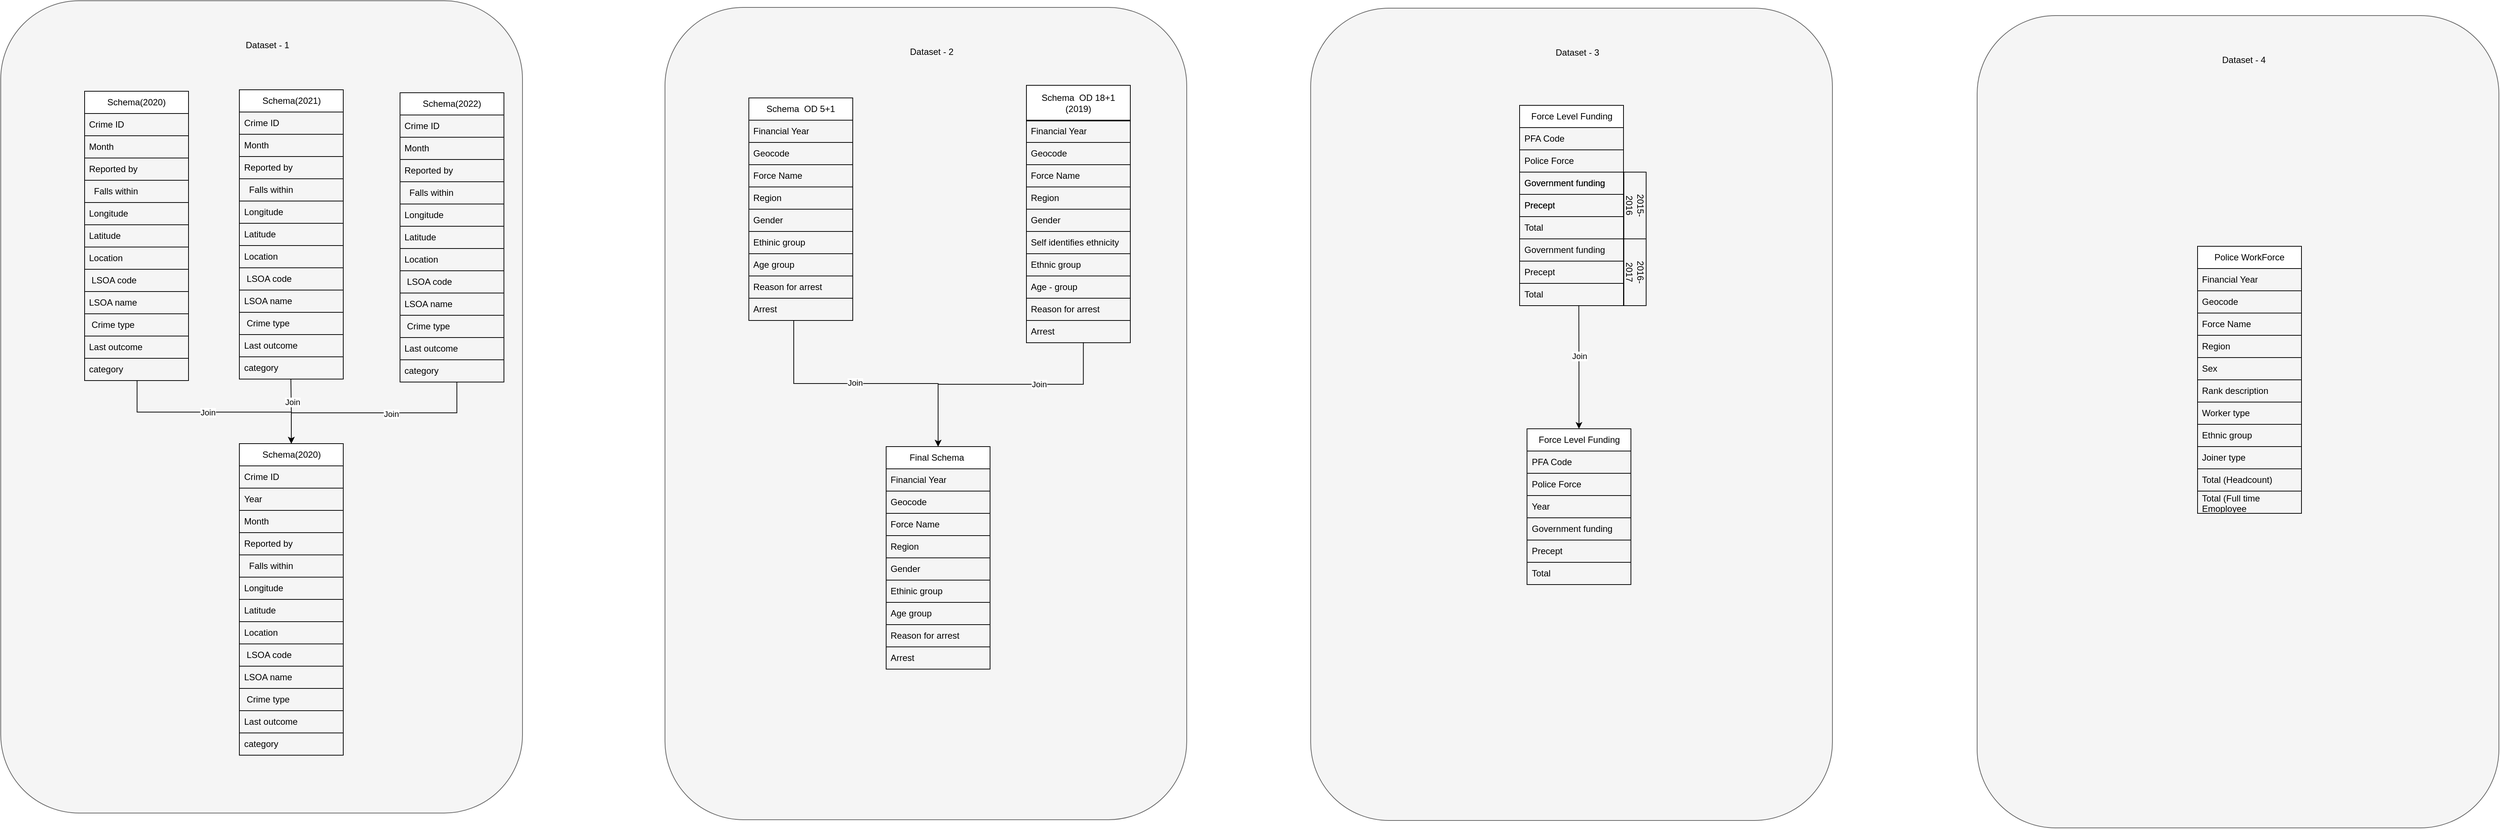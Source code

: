 <mxfile version="20.8.10" type="device"><diagram name="Page-1" id="MQ3YHhnKFTiyiDON707h"><mxGraphModel dx="4770" dy="3595" grid="0" gridSize="10" guides="1" tooltips="1" connect="1" arrows="1" fold="1" page="0" pageScale="1" pageWidth="827" pageHeight="1169" math="0" shadow="0"><root><mxCell id="0"/><mxCell id="1" parent="0"/><mxCell id="0G_EuOAIVrStHltEP2hi-308" value="&lt;span style=&quot;white-space: pre;&quot;&gt;&#9;&lt;/span&gt;&lt;span style=&quot;white-space: pre;&quot;&gt;&#9;&lt;/span&gt;&lt;span style=&quot;white-space: pre;&quot;&gt;&#9;&lt;/span&gt;&lt;span style=&quot;white-space: pre;&quot;&gt;&#9;&lt;/span&gt;&lt;span style=&quot;white-space: pre;&quot;&gt;&#9;&lt;/span&gt;&lt;span style=&quot;white-space: pre;&quot;&gt;&#9;&lt;/span&gt;&lt;span style=&quot;white-space: pre;&quot;&gt;&#9;&lt;/span&gt;&lt;span style=&quot;white-space: pre;&quot;&gt;&#9;&lt;/span&gt;&lt;span style=&quot;white-space: pre;&quot;&gt;&#9;&lt;/span&gt;" style="rounded=1;whiteSpace=wrap;html=1;fillColor=#f5f5f5;fontColor=#333333;strokeColor=#666666;container=0;" vertex="1" parent="1"><mxGeometry x="2084" y="-259" width="703" height="1095" as="geometry"/></mxCell><mxCell id="0G_EuOAIVrStHltEP2hi-309" value="Dataset - 4" style="text;html=1;strokeColor=none;fillColor=none;align=center;verticalAlign=middle;whiteSpace=wrap;rounded=0;container=0;" vertex="1" parent="1"><mxGeometry x="2361" y="-214" width="165" height="30" as="geometry"/></mxCell><mxCell id="0G_EuOAIVrStHltEP2hi-2" value="" style="rounded=1;whiteSpace=wrap;html=1;fillColor=#f5f5f5;fontColor=#333333;strokeColor=#666666;container=0;" vertex="1" parent="1"><mxGeometry x="-579" y="-279" width="703" height="1095" as="geometry"/></mxCell><mxCell id="0G_EuOAIVrStHltEP2hi-3" value="Dataset - 1" style="text;html=1;strokeColor=none;fillColor=none;align=center;verticalAlign=middle;whiteSpace=wrap;rounded=0;container=0;" vertex="1" parent="1"><mxGeometry x="-302" y="-234" width="165" height="30" as="geometry"/></mxCell><mxCell id="0G_EuOAIVrStHltEP2hi-65" style="edgeStyle=orthogonalEdgeStyle;rounded=0;orthogonalLoop=1;jettySize=auto;html=1;exitX=0.5;exitY=0;exitDx=0;exitDy=0;entryX=0.505;entryY=0.983;entryDx=0;entryDy=0;entryPerimeter=0;startArrow=classic;startFill=1;endArrow=none;endFill=0;" edge="1" parent="1" source="0G_EuOAIVrStHltEP2hi-52" target="0G_EuOAIVrStHltEP2hi-17"><mxGeometry relative="1" as="geometry"/></mxCell><mxCell id="0G_EuOAIVrStHltEP2hi-69" value="Join" style="edgeLabel;html=1;align=center;verticalAlign=middle;resizable=0;points=[];container=0;" vertex="1" connectable="0" parent="0G_EuOAIVrStHltEP2hi-65"><mxGeometry x="0.061" relative="1" as="geometry"><mxPoint as="offset"/></mxGeometry></mxCell><mxCell id="0G_EuOAIVrStHltEP2hi-66" style="edgeStyle=orthogonalEdgeStyle;rounded=0;orthogonalLoop=1;jettySize=auto;html=1;exitX=0.5;exitY=0;exitDx=0;exitDy=0;entryX=0.496;entryY=1.015;entryDx=0;entryDy=0;entryPerimeter=0;startArrow=none;startFill=0;endArrow=none;endFill=0;" edge="1" parent="1" source="0G_EuOAIVrStHltEP2hi-52" target="0G_EuOAIVrStHltEP2hi-32"><mxGeometry relative="1" as="geometry"/></mxCell><mxCell id="0G_EuOAIVrStHltEP2hi-70" value="Join" style="edgeLabel;html=1;align=center;verticalAlign=middle;resizable=0;points=[];container=0;" vertex="1" connectable="0" parent="0G_EuOAIVrStHltEP2hi-66"><mxGeometry x="0.298" y="-2" relative="1" as="geometry"><mxPoint as="offset"/></mxGeometry></mxCell><mxCell id="0G_EuOAIVrStHltEP2hi-67" style="edgeStyle=orthogonalEdgeStyle;rounded=0;orthogonalLoop=1;jettySize=auto;html=1;exitX=0.5;exitY=0;exitDx=0;exitDy=0;entryX=0.547;entryY=0.985;entryDx=0;entryDy=0;entryPerimeter=0;startArrow=classic;startFill=1;endArrow=none;endFill=0;" edge="1" parent="1" source="0G_EuOAIVrStHltEP2hi-52" target="0G_EuOAIVrStHltEP2hi-46"><mxGeometry relative="1" as="geometry"/></mxCell><mxCell id="0G_EuOAIVrStHltEP2hi-68" value="Join" style="edgeLabel;html=1;align=center;verticalAlign=middle;resizable=0;points=[];container=0;" vertex="1" connectable="0" parent="0G_EuOAIVrStHltEP2hi-67"><mxGeometry x="0.144" y="-1" relative="1" as="geometry"><mxPoint as="offset"/></mxGeometry></mxCell><mxCell id="0G_EuOAIVrStHltEP2hi-4" value="Schema(2020)" style="swimlane;fontStyle=0;childLayout=stackLayout;horizontal=1;startSize=30;horizontalStack=0;resizeParent=1;resizeParentMax=0;resizeLast=0;collapsible=1;marginBottom=0;whiteSpace=wrap;html=1;container=0;" vertex="1" parent="1"><mxGeometry x="-466" y="-157" width="140" height="120" as="geometry"/></mxCell><mxCell id="0G_EuOAIVrStHltEP2hi-8" value="&amp;nbsp; Falls within" style="text;strokeColor=default;fillColor=none;align=left;verticalAlign=middle;spacingLeft=4;spacingRight=4;overflow=hidden;points=[[0,0.5],[1,0.5]];portConstraint=eastwest;rotatable=0;whiteSpace=wrap;html=1;container=0;" vertex="1" parent="1"><mxGeometry x="-466" y="-37" width="140" height="30" as="geometry"/></mxCell><mxCell id="0G_EuOAIVrStHltEP2hi-9" value="Longitude&lt;span style=&quot;border-color: var(--border-color); text-align: center;&quot;&gt;&amp;nbsp;&lt;/span&gt;" style="text;strokeColor=default;fillColor=none;align=left;verticalAlign=middle;spacingLeft=4;spacingRight=4;overflow=hidden;points=[[0,0.5],[1,0.5]];portConstraint=eastwest;rotatable=0;whiteSpace=wrap;html=1;container=0;" vertex="1" parent="1"><mxGeometry x="-466" y="-7" width="140" height="30" as="geometry"/></mxCell><mxCell id="0G_EuOAIVrStHltEP2hi-10" value="Latitude&lt;span style=&quot;border-color: var(--border-color); text-align: center;&quot;&gt;&amp;nbsp;&lt;/span&gt;" style="text;strokeColor=default;fillColor=none;align=left;verticalAlign=middle;spacingLeft=4;spacingRight=4;overflow=hidden;points=[[0,0.5],[1,0.5]];portConstraint=eastwest;rotatable=0;whiteSpace=wrap;html=1;container=0;" vertex="1" parent="1"><mxGeometry x="-466" y="23" width="140" height="30" as="geometry"/></mxCell><mxCell id="0G_EuOAIVrStHltEP2hi-12" value="Location&lt;span style=&quot;border-color: var(--border-color); text-align: center;&quot;&gt;&amp;nbsp;&lt;/span&gt;" style="text;strokeColor=default;fillColor=none;align=left;verticalAlign=middle;spacingLeft=4;spacingRight=4;overflow=hidden;points=[[0,0.5],[1,0.5]];portConstraint=eastwest;rotatable=0;whiteSpace=wrap;html=1;container=0;" vertex="1" parent="1"><mxGeometry x="-466" y="53" width="140" height="30" as="geometry"/></mxCell><mxCell id="0G_EuOAIVrStHltEP2hi-13" value="&amp;nbsp;&lt;span style=&quot;text-align: center;&quot;&gt;LSOA code&lt;/span&gt;" style="text;strokeColor=default;fillColor=none;align=left;verticalAlign=middle;spacingLeft=4;spacingRight=4;overflow=hidden;points=[[0,0.5],[1,0.5]];portConstraint=eastwest;rotatable=0;whiteSpace=wrap;html=1;container=0;" vertex="1" parent="1"><mxGeometry x="-466" y="83" width="140" height="30" as="geometry"/></mxCell><mxCell id="0G_EuOAIVrStHltEP2hi-14" value="LSOA name" style="text;strokeColor=default;fillColor=none;align=left;verticalAlign=middle;spacingLeft=4;spacingRight=4;overflow=hidden;points=[[0,0.5],[1,0.5]];portConstraint=eastwest;rotatable=0;whiteSpace=wrap;html=1;container=0;" vertex="1" parent="1"><mxGeometry x="-466" y="113" width="140" height="30" as="geometry"/></mxCell><mxCell id="0G_EuOAIVrStHltEP2hi-17" value="category&lt;span style=&quot;border-color: var(--border-color); text-align: center;&quot;&gt;&amp;nbsp;&lt;/span&gt;" style="text;strokeColor=default;fillColor=none;align=left;verticalAlign=middle;spacingLeft=4;spacingRight=4;overflow=hidden;points=[[0,0.5],[1,0.5]];portConstraint=eastwest;rotatable=0;whiteSpace=wrap;html=1;container=0;" vertex="1" parent="1"><mxGeometry x="-466" y="203" width="140" height="30" as="geometry"/></mxCell><mxCell id="0G_EuOAIVrStHltEP2hi-18" value="Last outcome&amp;nbsp;" style="text;strokeColor=default;fillColor=none;align=left;verticalAlign=middle;spacingLeft=4;spacingRight=4;overflow=hidden;points=[[0,0.5],[1,0.5]];portConstraint=eastwest;rotatable=0;whiteSpace=wrap;html=1;container=0;" vertex="1" parent="1"><mxGeometry x="-466" y="173" width="140" height="30" as="geometry"/></mxCell><mxCell id="0G_EuOAIVrStHltEP2hi-19" value="&amp;nbsp;&lt;span style=&quot;text-align: center;&quot;&gt;Crime type&lt;/span&gt;&lt;span style=&quot;border-color: var(--border-color); text-align: center;&quot;&gt;&amp;nbsp;&lt;/span&gt;" style="text;strokeColor=default;fillColor=none;align=left;verticalAlign=middle;spacingLeft=4;spacingRight=4;overflow=hidden;points=[[0,0.5],[1,0.5]];portConstraint=eastwest;rotatable=0;whiteSpace=wrap;html=1;container=0;" vertex="1" parent="1"><mxGeometry x="-466" y="143" width="140" height="30" as="geometry"/></mxCell><mxCell id="0G_EuOAIVrStHltEP2hi-5" value="Crime ID" style="text;strokeColor=default;fillColor=none;align=left;verticalAlign=middle;spacingLeft=4;spacingRight=4;overflow=hidden;points=[[0,0.5],[1,0.5]];portConstraint=eastwest;rotatable=0;whiteSpace=wrap;html=1;container=0;" vertex="1" parent="1"><mxGeometry x="-466" y="-127" width="140" height="30" as="geometry"/></mxCell><mxCell id="0G_EuOAIVrStHltEP2hi-6" value="Month" style="text;strokeColor=default;fillColor=none;align=left;verticalAlign=middle;spacingLeft=4;spacingRight=4;overflow=hidden;points=[[0,0.5],[1,0.5]];portConstraint=eastwest;rotatable=0;whiteSpace=wrap;html=1;container=0;" vertex="1" parent="1"><mxGeometry x="-466" y="-97" width="140" height="30" as="geometry"/></mxCell><mxCell id="0G_EuOAIVrStHltEP2hi-7" value="Reported&amp;nbsp;by&lt;span style=&quot;border-color: var(--border-color); text-align: center;&quot;&gt;&amp;nbsp;&lt;/span&gt;" style="text;strokeColor=default;fillColor=none;align=left;verticalAlign=middle;spacingLeft=4;spacingRight=4;overflow=hidden;points=[[0,0.5],[1,0.5]];portConstraint=eastwest;rotatable=0;whiteSpace=wrap;html=1;container=0;" vertex="1" parent="1"><mxGeometry x="-466" y="-67" width="140" height="30" as="geometry"/></mxCell><mxCell id="0G_EuOAIVrStHltEP2hi-22" value="Schema(2021)" style="swimlane;fontStyle=0;childLayout=stackLayout;horizontal=1;startSize=30;horizontalStack=0;resizeParent=1;resizeParentMax=0;resizeLast=0;collapsible=1;marginBottom=0;whiteSpace=wrap;html=1;container=0;" vertex="1" parent="1"><mxGeometry x="-257.5" y="-159" width="140" height="120" as="geometry"/></mxCell><mxCell id="0G_EuOAIVrStHltEP2hi-26" value="&amp;nbsp; Falls within" style="text;strokeColor=default;fillColor=none;align=left;verticalAlign=middle;spacingLeft=4;spacingRight=4;overflow=hidden;points=[[0,0.5],[1,0.5]];portConstraint=eastwest;rotatable=0;whiteSpace=wrap;html=1;container=0;" vertex="1" parent="1"><mxGeometry x="-257.5" y="-39" width="140" height="30" as="geometry"/></mxCell><mxCell id="0G_EuOAIVrStHltEP2hi-27" value="Longitude&lt;span style=&quot;border-color: var(--border-color); text-align: center;&quot;&gt;&amp;nbsp;&lt;/span&gt;" style="text;strokeColor=default;fillColor=none;align=left;verticalAlign=middle;spacingLeft=4;spacingRight=4;overflow=hidden;points=[[0,0.5],[1,0.5]];portConstraint=eastwest;rotatable=0;whiteSpace=wrap;html=1;container=0;" vertex="1" parent="1"><mxGeometry x="-257.5" y="-9" width="140" height="30" as="geometry"/></mxCell><mxCell id="0G_EuOAIVrStHltEP2hi-28" value="Latitude&lt;span style=&quot;border-color: var(--border-color); text-align: center;&quot;&gt;&amp;nbsp;&lt;/span&gt;" style="text;strokeColor=default;fillColor=none;align=left;verticalAlign=middle;spacingLeft=4;spacingRight=4;overflow=hidden;points=[[0,0.5],[1,0.5]];portConstraint=eastwest;rotatable=0;whiteSpace=wrap;html=1;container=0;" vertex="1" parent="1"><mxGeometry x="-257.5" y="21" width="140" height="30" as="geometry"/></mxCell><mxCell id="0G_EuOAIVrStHltEP2hi-29" value="Location&lt;span style=&quot;border-color: var(--border-color); text-align: center;&quot;&gt;&amp;nbsp;&lt;/span&gt;" style="text;strokeColor=default;fillColor=none;align=left;verticalAlign=middle;spacingLeft=4;spacingRight=4;overflow=hidden;points=[[0,0.5],[1,0.5]];portConstraint=eastwest;rotatable=0;whiteSpace=wrap;html=1;container=0;" vertex="1" parent="1"><mxGeometry x="-257.5" y="51" width="140" height="30" as="geometry"/></mxCell><mxCell id="0G_EuOAIVrStHltEP2hi-30" value="&amp;nbsp;&lt;span style=&quot;text-align: center;&quot;&gt;LSOA code&lt;/span&gt;" style="text;strokeColor=default;fillColor=none;align=left;verticalAlign=middle;spacingLeft=4;spacingRight=4;overflow=hidden;points=[[0,0.5],[1,0.5]];portConstraint=eastwest;rotatable=0;whiteSpace=wrap;html=1;container=0;" vertex="1" parent="1"><mxGeometry x="-257.5" y="81" width="140" height="30" as="geometry"/></mxCell><mxCell id="0G_EuOAIVrStHltEP2hi-31" value="LSOA name" style="text;strokeColor=default;fillColor=none;align=left;verticalAlign=middle;spacingLeft=4;spacingRight=4;overflow=hidden;points=[[0,0.5],[1,0.5]];portConstraint=eastwest;rotatable=0;whiteSpace=wrap;html=1;container=0;" vertex="1" parent="1"><mxGeometry x="-257.5" y="111" width="140" height="30" as="geometry"/></mxCell><mxCell id="0G_EuOAIVrStHltEP2hi-32" value="category&lt;span style=&quot;border-color: var(--border-color); text-align: center;&quot;&gt;&amp;nbsp;&lt;/span&gt;" style="text;strokeColor=default;fillColor=none;align=left;verticalAlign=middle;spacingLeft=4;spacingRight=4;overflow=hidden;points=[[0,0.5],[1,0.5]];portConstraint=eastwest;rotatable=0;whiteSpace=wrap;html=1;container=0;" vertex="1" parent="1"><mxGeometry x="-257.5" y="201" width="140" height="30" as="geometry"/></mxCell><mxCell id="0G_EuOAIVrStHltEP2hi-33" value="Last outcome&amp;nbsp;" style="text;strokeColor=default;fillColor=none;align=left;verticalAlign=middle;spacingLeft=4;spacingRight=4;overflow=hidden;points=[[0,0.5],[1,0.5]];portConstraint=eastwest;rotatable=0;whiteSpace=wrap;html=1;container=0;" vertex="1" parent="1"><mxGeometry x="-257.5" y="171" width="140" height="30" as="geometry"/></mxCell><mxCell id="0G_EuOAIVrStHltEP2hi-34" value="&amp;nbsp;&lt;span style=&quot;text-align: center;&quot;&gt;Crime type&lt;/span&gt;&lt;span style=&quot;border-color: var(--border-color); text-align: center;&quot;&gt;&amp;nbsp;&lt;/span&gt;" style="text;strokeColor=default;fillColor=none;align=left;verticalAlign=middle;spacingLeft=4;spacingRight=4;overflow=hidden;points=[[0,0.5],[1,0.5]];portConstraint=eastwest;rotatable=0;whiteSpace=wrap;html=1;container=0;" vertex="1" parent="1"><mxGeometry x="-257.5" y="141" width="140" height="30" as="geometry"/></mxCell><mxCell id="0G_EuOAIVrStHltEP2hi-23" value="Crime ID" style="text;strokeColor=default;fillColor=none;align=left;verticalAlign=middle;spacingLeft=4;spacingRight=4;overflow=hidden;points=[[0,0.5],[1,0.5]];portConstraint=eastwest;rotatable=0;whiteSpace=wrap;html=1;container=0;" vertex="1" parent="1"><mxGeometry x="-257.5" y="-129" width="140" height="30" as="geometry"/></mxCell><mxCell id="0G_EuOAIVrStHltEP2hi-24" value="Month" style="text;strokeColor=default;fillColor=none;align=left;verticalAlign=middle;spacingLeft=4;spacingRight=4;overflow=hidden;points=[[0,0.5],[1,0.5]];portConstraint=eastwest;rotatable=0;whiteSpace=wrap;html=1;container=0;" vertex="1" parent="1"><mxGeometry x="-257.5" y="-99" width="140" height="30" as="geometry"/></mxCell><mxCell id="0G_EuOAIVrStHltEP2hi-25" value="Reported&amp;nbsp;by&lt;span style=&quot;border-color: var(--border-color); text-align: center;&quot;&gt;&amp;nbsp;&lt;/span&gt;" style="text;strokeColor=default;fillColor=none;align=left;verticalAlign=middle;spacingLeft=4;spacingRight=4;overflow=hidden;points=[[0,0.5],[1,0.5]];portConstraint=eastwest;rotatable=0;whiteSpace=wrap;html=1;container=0;" vertex="1" parent="1"><mxGeometry x="-257.5" y="-69" width="140" height="30" as="geometry"/></mxCell><mxCell id="0G_EuOAIVrStHltEP2hi-36" value="Schema(2022)" style="swimlane;fontStyle=0;childLayout=stackLayout;horizontal=1;startSize=30;horizontalStack=0;resizeParent=1;resizeParentMax=0;resizeLast=0;collapsible=1;marginBottom=0;whiteSpace=wrap;html=1;container=0;" vertex="1" parent="1"><mxGeometry x="-41" y="-155" width="140" height="120" as="geometry"/></mxCell><mxCell id="0G_EuOAIVrStHltEP2hi-40" value="&amp;nbsp; Falls within" style="text;strokeColor=default;fillColor=none;align=left;verticalAlign=middle;spacingLeft=4;spacingRight=4;overflow=hidden;points=[[0,0.5],[1,0.5]];portConstraint=eastwest;rotatable=0;whiteSpace=wrap;html=1;container=0;" vertex="1" parent="1"><mxGeometry x="-41" y="-35" width="140" height="30" as="geometry"/></mxCell><mxCell id="0G_EuOAIVrStHltEP2hi-41" value="Longitude&lt;span style=&quot;border-color: var(--border-color); text-align: center;&quot;&gt;&amp;nbsp;&lt;/span&gt;" style="text;strokeColor=default;fillColor=none;align=left;verticalAlign=middle;spacingLeft=4;spacingRight=4;overflow=hidden;points=[[0,0.5],[1,0.5]];portConstraint=eastwest;rotatable=0;whiteSpace=wrap;html=1;container=0;" vertex="1" parent="1"><mxGeometry x="-41" y="-5" width="140" height="30" as="geometry"/></mxCell><mxCell id="0G_EuOAIVrStHltEP2hi-42" value="Latitude&lt;span style=&quot;border-color: var(--border-color); text-align: center;&quot;&gt;&amp;nbsp;&lt;/span&gt;" style="text;strokeColor=default;fillColor=none;align=left;verticalAlign=middle;spacingLeft=4;spacingRight=4;overflow=hidden;points=[[0,0.5],[1,0.5]];portConstraint=eastwest;rotatable=0;whiteSpace=wrap;html=1;container=0;" vertex="1" parent="1"><mxGeometry x="-41" y="25" width="140" height="30" as="geometry"/></mxCell><mxCell id="0G_EuOAIVrStHltEP2hi-43" value="Location&lt;span style=&quot;border-color: var(--border-color); text-align: center;&quot;&gt;&amp;nbsp;&lt;/span&gt;" style="text;strokeColor=default;fillColor=none;align=left;verticalAlign=middle;spacingLeft=4;spacingRight=4;overflow=hidden;points=[[0,0.5],[1,0.5]];portConstraint=eastwest;rotatable=0;whiteSpace=wrap;html=1;container=0;" vertex="1" parent="1"><mxGeometry x="-41" y="55" width="140" height="30" as="geometry"/></mxCell><mxCell id="0G_EuOAIVrStHltEP2hi-44" value="&amp;nbsp;&lt;span style=&quot;text-align: center;&quot;&gt;LSOA code&lt;/span&gt;" style="text;strokeColor=default;fillColor=none;align=left;verticalAlign=middle;spacingLeft=4;spacingRight=4;overflow=hidden;points=[[0,0.5],[1,0.5]];portConstraint=eastwest;rotatable=0;whiteSpace=wrap;html=1;container=0;" vertex="1" parent="1"><mxGeometry x="-41" y="85" width="140" height="30" as="geometry"/></mxCell><mxCell id="0G_EuOAIVrStHltEP2hi-45" value="LSOA name" style="text;strokeColor=default;fillColor=none;align=left;verticalAlign=middle;spacingLeft=4;spacingRight=4;overflow=hidden;points=[[0,0.5],[1,0.5]];portConstraint=eastwest;rotatable=0;whiteSpace=wrap;html=1;container=0;" vertex="1" parent="1"><mxGeometry x="-41" y="115" width="140" height="30" as="geometry"/></mxCell><mxCell id="0G_EuOAIVrStHltEP2hi-46" value="category&lt;span style=&quot;border-color: var(--border-color); text-align: center;&quot;&gt;&amp;nbsp;&lt;/span&gt;" style="text;strokeColor=default;fillColor=none;align=left;verticalAlign=middle;spacingLeft=4;spacingRight=4;overflow=hidden;points=[[0,0.5],[1,0.5]];portConstraint=eastwest;rotatable=0;whiteSpace=wrap;html=1;container=0;" vertex="1" parent="1"><mxGeometry x="-41" y="205" width="140" height="30" as="geometry"/></mxCell><mxCell id="0G_EuOAIVrStHltEP2hi-47" value="Last outcome&amp;nbsp;" style="text;strokeColor=default;fillColor=none;align=left;verticalAlign=middle;spacingLeft=4;spacingRight=4;overflow=hidden;points=[[0,0.5],[1,0.5]];portConstraint=eastwest;rotatable=0;whiteSpace=wrap;html=1;container=0;" vertex="1" parent="1"><mxGeometry x="-41" y="175" width="140" height="30" as="geometry"/></mxCell><mxCell id="0G_EuOAIVrStHltEP2hi-48" value="&amp;nbsp;&lt;span style=&quot;text-align: center;&quot;&gt;Crime type&lt;/span&gt;&lt;span style=&quot;border-color: var(--border-color); text-align: center;&quot;&gt;&amp;nbsp;&lt;/span&gt;" style="text;strokeColor=default;fillColor=none;align=left;verticalAlign=middle;spacingLeft=4;spacingRight=4;overflow=hidden;points=[[0,0.5],[1,0.5]];portConstraint=eastwest;rotatable=0;whiteSpace=wrap;html=1;container=0;" vertex="1" parent="1"><mxGeometry x="-41" y="145" width="140" height="30" as="geometry"/></mxCell><mxCell id="0G_EuOAIVrStHltEP2hi-37" value="Crime ID" style="text;strokeColor=default;fillColor=none;align=left;verticalAlign=middle;spacingLeft=4;spacingRight=4;overflow=hidden;points=[[0,0.5],[1,0.5]];portConstraint=eastwest;rotatable=0;whiteSpace=wrap;html=1;container=0;" vertex="1" parent="1"><mxGeometry x="-41" y="-125" width="140" height="30" as="geometry"/></mxCell><mxCell id="0G_EuOAIVrStHltEP2hi-38" value="Month" style="text;strokeColor=default;fillColor=none;align=left;verticalAlign=middle;spacingLeft=4;spacingRight=4;overflow=hidden;points=[[0,0.5],[1,0.5]];portConstraint=eastwest;rotatable=0;whiteSpace=wrap;html=1;container=0;" vertex="1" parent="1"><mxGeometry x="-41" y="-95" width="140" height="30" as="geometry"/></mxCell><mxCell id="0G_EuOAIVrStHltEP2hi-39" value="Reported&amp;nbsp;by&lt;span style=&quot;border-color: var(--border-color); text-align: center;&quot;&gt;&amp;nbsp;&lt;/span&gt;" style="text;strokeColor=default;fillColor=none;align=left;verticalAlign=middle;spacingLeft=4;spacingRight=4;overflow=hidden;points=[[0,0.5],[1,0.5]];portConstraint=eastwest;rotatable=0;whiteSpace=wrap;html=1;container=0;" vertex="1" parent="1"><mxGeometry x="-41" y="-65" width="140" height="30" as="geometry"/></mxCell><mxCell id="0G_EuOAIVrStHltEP2hi-52" value="Schema(2020)" style="swimlane;fontStyle=0;childLayout=stackLayout;horizontal=1;startSize=30;horizontalStack=0;resizeParent=1;resizeParentMax=0;resizeLast=0;collapsible=1;marginBottom=0;whiteSpace=wrap;html=1;container=0;" vertex="1" parent="1"><mxGeometry x="-257.5" y="318" width="140" height="90" as="geometry"/></mxCell><mxCell id="0G_EuOAIVrStHltEP2hi-56" value="&amp;nbsp; Falls within" style="text;strokeColor=default;fillColor=none;align=left;verticalAlign=middle;spacingLeft=4;spacingRight=4;overflow=hidden;points=[[0,0.5],[1,0.5]];portConstraint=eastwest;rotatable=0;whiteSpace=wrap;html=1;container=0;" vertex="1" parent="1"><mxGeometry x="-257.5" y="468" width="140" height="30" as="geometry"/></mxCell><mxCell id="0G_EuOAIVrStHltEP2hi-57" value="Longitude&lt;span style=&quot;border-color: var(--border-color); text-align: center;&quot;&gt;&amp;nbsp;&lt;/span&gt;" style="text;strokeColor=default;fillColor=none;align=left;verticalAlign=middle;spacingLeft=4;spacingRight=4;overflow=hidden;points=[[0,0.5],[1,0.5]];portConstraint=eastwest;rotatable=0;whiteSpace=wrap;html=1;container=0;" vertex="1" parent="1"><mxGeometry x="-257.5" y="498" width="140" height="30" as="geometry"/></mxCell><mxCell id="0G_EuOAIVrStHltEP2hi-58" value="Latitude&lt;span style=&quot;border-color: var(--border-color); text-align: center;&quot;&gt;&amp;nbsp;&lt;/span&gt;" style="text;strokeColor=default;fillColor=none;align=left;verticalAlign=middle;spacingLeft=4;spacingRight=4;overflow=hidden;points=[[0,0.5],[1,0.5]];portConstraint=eastwest;rotatable=0;whiteSpace=wrap;html=1;container=0;" vertex="1" parent="1"><mxGeometry x="-257.5" y="528" width="140" height="30" as="geometry"/></mxCell><mxCell id="0G_EuOAIVrStHltEP2hi-59" value="Location&lt;span style=&quot;border-color: var(--border-color); text-align: center;&quot;&gt;&amp;nbsp;&lt;/span&gt;" style="text;strokeColor=default;fillColor=none;align=left;verticalAlign=middle;spacingLeft=4;spacingRight=4;overflow=hidden;points=[[0,0.5],[1,0.5]];portConstraint=eastwest;rotatable=0;whiteSpace=wrap;html=1;container=0;" vertex="1" parent="1"><mxGeometry x="-257.5" y="558" width="140" height="30" as="geometry"/></mxCell><mxCell id="0G_EuOAIVrStHltEP2hi-60" value="&amp;nbsp;&lt;span style=&quot;text-align: center;&quot;&gt;LSOA code&lt;/span&gt;" style="text;strokeColor=default;fillColor=none;align=left;verticalAlign=middle;spacingLeft=4;spacingRight=4;overflow=hidden;points=[[0,0.5],[1,0.5]];portConstraint=eastwest;rotatable=0;whiteSpace=wrap;html=1;container=0;" vertex="1" parent="1"><mxGeometry x="-257.5" y="588" width="140" height="30" as="geometry"/></mxCell><mxCell id="0G_EuOAIVrStHltEP2hi-61" value="LSOA name" style="text;strokeColor=default;fillColor=none;align=left;verticalAlign=middle;spacingLeft=4;spacingRight=4;overflow=hidden;points=[[0,0.5],[1,0.5]];portConstraint=eastwest;rotatable=0;whiteSpace=wrap;html=1;container=0;" vertex="1" parent="1"><mxGeometry x="-257.5" y="618" width="140" height="30" as="geometry"/></mxCell><mxCell id="0G_EuOAIVrStHltEP2hi-62" value="category&lt;span style=&quot;border-color: var(--border-color); text-align: center;&quot;&gt;&amp;nbsp;&lt;/span&gt;" style="text;strokeColor=default;fillColor=none;align=left;verticalAlign=middle;spacingLeft=4;spacingRight=4;overflow=hidden;points=[[0,0.5],[1,0.5]];portConstraint=eastwest;rotatable=0;whiteSpace=wrap;html=1;container=0;" vertex="1" parent="1"><mxGeometry x="-257.5" y="708" width="140" height="30" as="geometry"/></mxCell><mxCell id="0G_EuOAIVrStHltEP2hi-63" value="Last outcome&amp;nbsp;" style="text;strokeColor=default;fillColor=none;align=left;verticalAlign=middle;spacingLeft=4;spacingRight=4;overflow=hidden;points=[[0,0.5],[1,0.5]];portConstraint=eastwest;rotatable=0;whiteSpace=wrap;html=1;container=0;" vertex="1" parent="1"><mxGeometry x="-257.5" y="678" width="140" height="30" as="geometry"/></mxCell><mxCell id="0G_EuOAIVrStHltEP2hi-64" value="&amp;nbsp;&lt;span style=&quot;text-align: center;&quot;&gt;Crime type&lt;/span&gt;&lt;span style=&quot;border-color: var(--border-color); text-align: center;&quot;&gt;&amp;nbsp;&lt;/span&gt;" style="text;strokeColor=default;fillColor=none;align=left;verticalAlign=middle;spacingLeft=4;spacingRight=4;overflow=hidden;points=[[0,0.5],[1,0.5]];portConstraint=eastwest;rotatable=0;whiteSpace=wrap;html=1;container=0;" vertex="1" parent="1"><mxGeometry x="-257.5" y="648" width="140" height="30" as="geometry"/></mxCell><mxCell id="0G_EuOAIVrStHltEP2hi-54" value="Month" style="text;strokeColor=default;fillColor=none;align=left;verticalAlign=middle;spacingLeft=4;spacingRight=4;overflow=hidden;points=[[0,0.5],[1,0.5]];portConstraint=eastwest;rotatable=0;whiteSpace=wrap;html=1;container=0;" vertex="1" parent="1"><mxGeometry x="-257.5" y="408" width="140" height="30" as="geometry"/></mxCell><mxCell id="0G_EuOAIVrStHltEP2hi-55" value="Reported&amp;nbsp;by&lt;span style=&quot;border-color: var(--border-color); text-align: center;&quot;&gt;&amp;nbsp;&lt;/span&gt;" style="text;strokeColor=default;fillColor=none;align=left;verticalAlign=middle;spacingLeft=4;spacingRight=4;overflow=hidden;points=[[0,0.5],[1,0.5]];portConstraint=eastwest;rotatable=0;whiteSpace=wrap;html=1;container=0;" vertex="1" parent="1"><mxGeometry x="-257.5" y="438" width="140" height="30" as="geometry"/></mxCell><mxCell id="0G_EuOAIVrStHltEP2hi-53" value="Crime ID" style="text;strokeColor=default;fillColor=none;align=left;verticalAlign=middle;spacingLeft=4;spacingRight=4;overflow=hidden;points=[[0,0.5],[1,0.5]];portConstraint=eastwest;rotatable=0;whiteSpace=wrap;html=1;container=0;" vertex="1" parent="1"><mxGeometry x="-257.5" y="348" width="140" height="30" as="geometry"/></mxCell><mxCell id="0G_EuOAIVrStHltEP2hi-71" value="Year" style="text;strokeColor=default;fillColor=none;align=left;verticalAlign=middle;spacingLeft=4;spacingRight=4;overflow=hidden;points=[[0,0.5],[1,0.5]];portConstraint=eastwest;rotatable=0;whiteSpace=wrap;html=1;container=0;" vertex="1" parent="1"><mxGeometry x="-257.5" y="378" width="140" height="30" as="geometry"/></mxCell><mxCell id="0G_EuOAIVrStHltEP2hi-140" value="" style="rounded=1;whiteSpace=wrap;html=1;fillColor=#f5f5f5;fontColor=#333333;strokeColor=#666666;container=0;" vertex="1" parent="1"><mxGeometry x="316" y="-270" width="703" height="1095" as="geometry"/></mxCell><mxCell id="0G_EuOAIVrStHltEP2hi-141" value="Dataset - 2" style="text;html=1;strokeColor=none;fillColor=none;align=center;verticalAlign=middle;whiteSpace=wrap;rounded=0;container=0;" vertex="1" parent="1"><mxGeometry x="593" y="-225" width="165" height="30" as="geometry"/></mxCell><mxCell id="0G_EuOAIVrStHltEP2hi-205" value="Schema&amp;nbsp; OD 18+1&lt;br&gt;(2019)" style="swimlane;fontStyle=0;childLayout=stackLayout;horizontal=1;startSize=48;horizontalStack=0;resizeParent=1;resizeParentMax=0;resizeLast=0;collapsible=1;marginBottom=0;whiteSpace=wrap;html=1;container=0;" vertex="1" parent="1"><mxGeometry x="803" y="-165" width="140" height="137" as="geometry"/></mxCell><mxCell id="0G_EuOAIVrStHltEP2hi-206" value="Region" style="text;strokeColor=default;fillColor=none;align=left;verticalAlign=middle;spacingLeft=4;spacingRight=4;overflow=hidden;points=[[0,0.5],[1,0.5]];portConstraint=eastwest;rotatable=0;whiteSpace=wrap;html=1;container=0;" vertex="1" parent="1"><mxGeometry x="803" y="-28" width="140" height="30" as="geometry"/></mxCell><mxCell id="0G_EuOAIVrStHltEP2hi-207" value="Gender" style="text;strokeColor=default;fillColor=none;align=left;verticalAlign=middle;spacingLeft=4;spacingRight=4;overflow=hidden;points=[[0,0.5],[1,0.5]];portConstraint=eastwest;rotatable=0;whiteSpace=wrap;html=1;container=0;" vertex="1" parent="1"><mxGeometry x="803" y="2" width="140" height="30" as="geometry"/></mxCell><mxCell id="0G_EuOAIVrStHltEP2hi-208" value="Self identifies ethnicity" style="text;strokeColor=default;fillColor=none;align=left;verticalAlign=middle;spacingLeft=4;spacingRight=4;overflow=hidden;points=[[0,0.5],[1,0.5]];portConstraint=eastwest;rotatable=0;whiteSpace=wrap;html=1;container=0;" vertex="1" parent="1"><mxGeometry x="803" y="32" width="140" height="30" as="geometry"/></mxCell><mxCell id="0G_EuOAIVrStHltEP2hi-209" value="Ethnic group" style="text;strokeColor=default;fillColor=none;align=left;verticalAlign=middle;spacingLeft=4;spacingRight=4;overflow=hidden;points=[[0,0.5],[1,0.5]];portConstraint=eastwest;rotatable=0;whiteSpace=wrap;html=1;container=0;" vertex="1" parent="1"><mxGeometry x="803" y="62" width="140" height="30" as="geometry"/></mxCell><mxCell id="0G_EuOAIVrStHltEP2hi-210" value="Age - group" style="text;strokeColor=default;fillColor=none;align=left;verticalAlign=middle;spacingLeft=4;spacingRight=4;overflow=hidden;points=[[0,0.5],[1,0.5]];portConstraint=eastwest;rotatable=0;whiteSpace=wrap;html=1;container=0;" vertex="1" parent="1"><mxGeometry x="803" y="92" width="140" height="30" as="geometry"/></mxCell><mxCell id="0G_EuOAIVrStHltEP2hi-211" value="Reason for arrest" style="text;strokeColor=default;fillColor=none;align=left;verticalAlign=middle;spacingLeft=4;spacingRight=4;overflow=hidden;points=[[0,0.5],[1,0.5]];portConstraint=eastwest;rotatable=0;whiteSpace=wrap;html=1;container=0;" vertex="1" parent="1"><mxGeometry x="803" y="122" width="140" height="30" as="geometry"/></mxCell><mxCell id="0G_EuOAIVrStHltEP2hi-212" value="Arrest" style="text;strokeColor=default;fillColor=none;align=left;verticalAlign=middle;spacingLeft=4;spacingRight=4;overflow=hidden;points=[[0,0.5],[1,0.5]];portConstraint=eastwest;rotatable=0;whiteSpace=wrap;html=1;container=0;" vertex="1" parent="1"><mxGeometry x="803" y="152" width="140" height="30" as="geometry"/></mxCell><mxCell id="0G_EuOAIVrStHltEP2hi-213" value="Financial Year" style="text;strokeColor=default;fillColor=none;align=left;verticalAlign=middle;spacingLeft=4;spacingRight=4;overflow=hidden;points=[[0,0.5],[1,0.5]];portConstraint=eastwest;rotatable=0;whiteSpace=wrap;html=1;container=0;" vertex="1" parent="1"><mxGeometry x="803" y="-118" width="140" height="30" as="geometry"/></mxCell><mxCell id="0G_EuOAIVrStHltEP2hi-214" value="Geocode" style="text;strokeColor=default;fillColor=none;align=left;verticalAlign=middle;spacingLeft=4;spacingRight=4;overflow=hidden;points=[[0,0.5],[1,0.5]];portConstraint=eastwest;rotatable=0;whiteSpace=wrap;html=1;container=0;" vertex="1" parent="1"><mxGeometry x="803" y="-88" width="140" height="30" as="geometry"/></mxCell><mxCell id="0G_EuOAIVrStHltEP2hi-215" value="Force Name&lt;span style=&quot;white-space: pre;&quot;&gt;&#9;&lt;/span&gt;" style="text;strokeColor=default;fillColor=none;align=left;verticalAlign=middle;spacingLeft=4;spacingRight=4;overflow=hidden;points=[[0,0.5],[1,0.5]];portConstraint=eastwest;rotatable=0;whiteSpace=wrap;html=1;container=0;" vertex="1" parent="1"><mxGeometry x="803" y="-58" width="140" height="30" as="geometry"/></mxCell><mxCell id="0G_EuOAIVrStHltEP2hi-228" style="edgeStyle=orthogonalEdgeStyle;rounded=0;orthogonalLoop=1;jettySize=auto;html=1;exitX=0.5;exitY=0;exitDx=0;exitDy=0;entryX=0.432;entryY=1;entryDx=0;entryDy=0;entryPerimeter=0;startArrow=classic;startFill=1;endArrow=none;endFill=0;" edge="1" parent="1" source="0G_EuOAIVrStHltEP2hi-218" target="0G_EuOAIVrStHltEP2hi-155"><mxGeometry relative="1" as="geometry"/></mxCell><mxCell id="0G_EuOAIVrStHltEP2hi-231" value="Join" style="edgeLabel;html=1;align=center;verticalAlign=middle;resizable=0;points=[];container=0;" vertex="1" connectable="0" parent="0G_EuOAIVrStHltEP2hi-228"><mxGeometry x="0.08" y="-1" relative="1" as="geometry"><mxPoint as="offset"/></mxGeometry></mxCell><mxCell id="0G_EuOAIVrStHltEP2hi-229" style="edgeStyle=orthogonalEdgeStyle;rounded=0;orthogonalLoop=1;jettySize=auto;html=1;exitX=0.5;exitY=0;exitDx=0;exitDy=0;entryX=0.548;entryY=0.978;entryDx=0;entryDy=0;entryPerimeter=0;startArrow=classic;startFill=1;endArrow=none;endFill=0;" edge="1" parent="1" source="0G_EuOAIVrStHltEP2hi-218" target="0G_EuOAIVrStHltEP2hi-212"><mxGeometry relative="1" as="geometry"><Array as="points"><mxPoint x="684" y="238"/><mxPoint x="880" y="238"/></Array></mxGeometry></mxCell><mxCell id="0G_EuOAIVrStHltEP2hi-230" value="Join" style="edgeLabel;html=1;align=center;verticalAlign=middle;resizable=0;points=[];container=0;" vertex="1" connectable="0" parent="0G_EuOAIVrStHltEP2hi-229"><mxGeometry x="0.309" relative="1" as="geometry"><mxPoint as="offset"/></mxGeometry></mxCell><mxCell id="0G_EuOAIVrStHltEP2hi-143" value="Schema&amp;nbsp; OD 5+1" style="swimlane;fontStyle=0;childLayout=stackLayout;horizontal=1;startSize=30;horizontalStack=0;resizeParent=1;resizeParentMax=0;resizeLast=0;collapsible=1;marginBottom=0;whiteSpace=wrap;html=1;container=0;" vertex="1" parent="1"><mxGeometry x="429" y="-148" width="140" height="120" as="geometry"/></mxCell><mxCell id="0G_EuOAIVrStHltEP2hi-147" value="Region" style="text;strokeColor=default;fillColor=none;align=left;verticalAlign=middle;spacingLeft=4;spacingRight=4;overflow=hidden;points=[[0,0.5],[1,0.5]];portConstraint=eastwest;rotatable=0;whiteSpace=wrap;html=1;container=0;" vertex="1" parent="1"><mxGeometry x="429" y="-28" width="140" height="30" as="geometry"/></mxCell><mxCell id="0G_EuOAIVrStHltEP2hi-148" value="Gender" style="text;strokeColor=default;fillColor=none;align=left;verticalAlign=middle;spacingLeft=4;spacingRight=4;overflow=hidden;points=[[0,0.5],[1,0.5]];portConstraint=eastwest;rotatable=0;whiteSpace=wrap;html=1;container=0;" vertex="1" parent="1"><mxGeometry x="429" y="2" width="140" height="30" as="geometry"/></mxCell><mxCell id="0G_EuOAIVrStHltEP2hi-149" value="Ethinic group&lt;span style=&quot;white-space: pre;&quot;&gt;&#9;&lt;/span&gt;" style="text;strokeColor=default;fillColor=none;align=left;verticalAlign=middle;spacingLeft=4;spacingRight=4;overflow=hidden;points=[[0,0.5],[1,0.5]];portConstraint=eastwest;rotatable=0;whiteSpace=wrap;html=1;container=0;" vertex="1" parent="1"><mxGeometry x="429" y="32" width="140" height="30" as="geometry"/></mxCell><mxCell id="0G_EuOAIVrStHltEP2hi-150" value="Age group" style="text;strokeColor=default;fillColor=none;align=left;verticalAlign=middle;spacingLeft=4;spacingRight=4;overflow=hidden;points=[[0,0.5],[1,0.5]];portConstraint=eastwest;rotatable=0;whiteSpace=wrap;html=1;container=0;" vertex="1" parent="1"><mxGeometry x="429" y="62" width="140" height="30" as="geometry"/></mxCell><mxCell id="0G_EuOAIVrStHltEP2hi-152" value="Reason for arrest" style="text;strokeColor=default;fillColor=none;align=left;verticalAlign=middle;spacingLeft=4;spacingRight=4;overflow=hidden;points=[[0,0.5],[1,0.5]];portConstraint=eastwest;rotatable=0;whiteSpace=wrap;html=1;container=0;" vertex="1" parent="1"><mxGeometry x="429" y="92" width="140" height="30" as="geometry"/></mxCell><mxCell id="0G_EuOAIVrStHltEP2hi-155" value="Arrest" style="text;strokeColor=default;fillColor=none;align=left;verticalAlign=middle;spacingLeft=4;spacingRight=4;overflow=hidden;points=[[0,0.5],[1,0.5]];portConstraint=eastwest;rotatable=0;whiteSpace=wrap;html=1;container=0;" vertex="1" parent="1"><mxGeometry x="429" y="122" width="140" height="30" as="geometry"/></mxCell><mxCell id="0G_EuOAIVrStHltEP2hi-144" value="Financial Year" style="text;strokeColor=default;fillColor=none;align=left;verticalAlign=middle;spacingLeft=4;spacingRight=4;overflow=hidden;points=[[0,0.5],[1,0.5]];portConstraint=eastwest;rotatable=0;whiteSpace=wrap;html=1;container=0;" vertex="1" parent="1"><mxGeometry x="429" y="-118" width="140" height="30" as="geometry"/></mxCell><mxCell id="0G_EuOAIVrStHltEP2hi-145" value="Geocode" style="text;strokeColor=default;fillColor=none;align=left;verticalAlign=middle;spacingLeft=4;spacingRight=4;overflow=hidden;points=[[0,0.5],[1,0.5]];portConstraint=eastwest;rotatable=0;whiteSpace=wrap;html=1;container=0;" vertex="1" parent="1"><mxGeometry x="429" y="-88" width="140" height="30" as="geometry"/></mxCell><mxCell id="0G_EuOAIVrStHltEP2hi-146" value="Force Name&lt;span style=&quot;white-space: pre;&quot;&gt;&#9;&lt;/span&gt;" style="text;strokeColor=default;fillColor=none;align=left;verticalAlign=middle;spacingLeft=4;spacingRight=4;overflow=hidden;points=[[0,0.5],[1,0.5]];portConstraint=eastwest;rotatable=0;whiteSpace=wrap;html=1;container=0;" vertex="1" parent="1"><mxGeometry x="429" y="-58" width="140" height="30" as="geometry"/></mxCell><mxCell id="0G_EuOAIVrStHltEP2hi-218" value="Final Schema&amp;nbsp;" style="swimlane;fontStyle=0;childLayout=stackLayout;horizontal=1;startSize=30;horizontalStack=0;resizeParent=1;resizeParentMax=0;resizeLast=0;collapsible=1;marginBottom=0;whiteSpace=wrap;html=1;container=0;" vertex="1" parent="1"><mxGeometry x="614" y="322" width="140" height="120" as="geometry"/></mxCell><mxCell id="0G_EuOAIVrStHltEP2hi-219" value="Region" style="text;strokeColor=default;fillColor=none;align=left;verticalAlign=middle;spacingLeft=4;spacingRight=4;overflow=hidden;points=[[0,0.5],[1,0.5]];portConstraint=eastwest;rotatable=0;whiteSpace=wrap;html=1;container=0;" vertex="1" parent="1"><mxGeometry x="614" y="442" width="140" height="30" as="geometry"/></mxCell><mxCell id="0G_EuOAIVrStHltEP2hi-220" value="Gender" style="text;strokeColor=default;fillColor=none;align=left;verticalAlign=middle;spacingLeft=4;spacingRight=4;overflow=hidden;points=[[0,0.5],[1,0.5]];portConstraint=eastwest;rotatable=0;whiteSpace=wrap;html=1;container=0;" vertex="1" parent="1"><mxGeometry x="614" y="472" width="140" height="30" as="geometry"/></mxCell><mxCell id="0G_EuOAIVrStHltEP2hi-221" value="Ethinic group&lt;span style=&quot;white-space: pre;&quot;&gt;&#9;&lt;/span&gt;" style="text;strokeColor=default;fillColor=none;align=left;verticalAlign=middle;spacingLeft=4;spacingRight=4;overflow=hidden;points=[[0,0.5],[1,0.5]];portConstraint=eastwest;rotatable=0;whiteSpace=wrap;html=1;container=0;" vertex="1" parent="1"><mxGeometry x="614" y="502" width="140" height="30" as="geometry"/></mxCell><mxCell id="0G_EuOAIVrStHltEP2hi-222" value="Age group" style="text;strokeColor=default;fillColor=none;align=left;verticalAlign=middle;spacingLeft=4;spacingRight=4;overflow=hidden;points=[[0,0.5],[1,0.5]];portConstraint=eastwest;rotatable=0;whiteSpace=wrap;html=1;container=0;" vertex="1" parent="1"><mxGeometry x="614" y="532" width="140" height="30" as="geometry"/></mxCell><mxCell id="0G_EuOAIVrStHltEP2hi-223" value="Reason for arrest" style="text;strokeColor=default;fillColor=none;align=left;verticalAlign=middle;spacingLeft=4;spacingRight=4;overflow=hidden;points=[[0,0.5],[1,0.5]];portConstraint=eastwest;rotatable=0;whiteSpace=wrap;html=1;container=0;" vertex="1" parent="1"><mxGeometry x="614" y="562" width="140" height="30" as="geometry"/></mxCell><mxCell id="0G_EuOAIVrStHltEP2hi-224" value="Arrest" style="text;strokeColor=default;fillColor=none;align=left;verticalAlign=middle;spacingLeft=4;spacingRight=4;overflow=hidden;points=[[0,0.5],[1,0.5]];portConstraint=eastwest;rotatable=0;whiteSpace=wrap;html=1;container=0;" vertex="1" parent="1"><mxGeometry x="614" y="592" width="140" height="30" as="geometry"/></mxCell><mxCell id="0G_EuOAIVrStHltEP2hi-225" value="Financial Year" style="text;strokeColor=default;fillColor=none;align=left;verticalAlign=middle;spacingLeft=4;spacingRight=4;overflow=hidden;points=[[0,0.5],[1,0.5]];portConstraint=eastwest;rotatable=0;whiteSpace=wrap;html=1;container=0;" vertex="1" parent="1"><mxGeometry x="614" y="352" width="140" height="30" as="geometry"/></mxCell><mxCell id="0G_EuOAIVrStHltEP2hi-226" value="Geocode" style="text;strokeColor=default;fillColor=none;align=left;verticalAlign=middle;spacingLeft=4;spacingRight=4;overflow=hidden;points=[[0,0.5],[1,0.5]];portConstraint=eastwest;rotatable=0;whiteSpace=wrap;html=1;container=0;" vertex="1" parent="1"><mxGeometry x="614" y="382" width="140" height="30" as="geometry"/></mxCell><mxCell id="0G_EuOAIVrStHltEP2hi-227" value="Force Name&lt;span style=&quot;white-space: pre;&quot;&gt;&#9;&lt;/span&gt;" style="text;strokeColor=default;fillColor=none;align=left;verticalAlign=middle;spacingLeft=4;spacingRight=4;overflow=hidden;points=[[0,0.5],[1,0.5]];portConstraint=eastwest;rotatable=0;whiteSpace=wrap;html=1;container=0;" vertex="1" parent="1"><mxGeometry x="614" y="412" width="140" height="30" as="geometry"/></mxCell><mxCell id="0G_EuOAIVrStHltEP2hi-234" value="&lt;span style=&quot;white-space: pre;&quot;&gt;&#9;&lt;/span&gt;&lt;span style=&quot;white-space: pre;&quot;&gt;&#9;&lt;/span&gt;&lt;span style=&quot;white-space: pre;&quot;&gt;&#9;&lt;/span&gt;&lt;span style=&quot;white-space: pre;&quot;&gt;&#9;&lt;/span&gt;&lt;span style=&quot;white-space: pre;&quot;&gt;&#9;&lt;/span&gt;&lt;span style=&quot;white-space: pre;&quot;&gt;&#9;&lt;/span&gt;&lt;span style=&quot;white-space: pre;&quot;&gt;&#9;&lt;/span&gt;&lt;span style=&quot;white-space: pre;&quot;&gt;&#9;&lt;/span&gt;&lt;span style=&quot;white-space: pre;&quot;&gt;&#9;&lt;/span&gt;" style="rounded=1;whiteSpace=wrap;html=1;fillColor=#f5f5f5;fontColor=#333333;strokeColor=#666666;container=0;" vertex="1" parent="1"><mxGeometry x="1186" y="-269" width="703" height="1095" as="geometry"/></mxCell><mxCell id="0G_EuOAIVrStHltEP2hi-235" value="Dataset - 3" style="text;html=1;strokeColor=none;fillColor=none;align=center;verticalAlign=middle;whiteSpace=wrap;rounded=0;container=0;" vertex="1" parent="1"><mxGeometry x="1463" y="-224" width="165" height="30" as="geometry"/></mxCell><mxCell id="0G_EuOAIVrStHltEP2hi-248" value="Force Level Funding" style="swimlane;fontStyle=0;childLayout=stackLayout;horizontal=1;startSize=30;horizontalStack=0;resizeParent=1;resizeParentMax=0;resizeLast=0;collapsible=1;marginBottom=0;whiteSpace=wrap;html=1;container=0;" vertex="1" parent="1"><mxGeometry x="1467.5" y="-138" width="140" height="120" as="geometry"/></mxCell><mxCell id="0G_EuOAIVrStHltEP2hi-249" value="Precept" style="text;strokeColor=default;fillColor=none;align=left;verticalAlign=middle;spacingLeft=4;spacingRight=4;overflow=hidden;points=[[0,0.5],[1,0.5]];portConstraint=eastwest;rotatable=0;whiteSpace=wrap;html=1;container=0;" vertex="1" parent="1"><mxGeometry x="1467.5" y="-18" width="140" height="30" as="geometry"/></mxCell><mxCell id="0G_EuOAIVrStHltEP2hi-250" value="Total" style="text;strokeColor=default;fillColor=none;align=left;verticalAlign=middle;spacingLeft=4;spacingRight=4;overflow=hidden;points=[[0,0.5],[1,0.5]];portConstraint=eastwest;rotatable=0;whiteSpace=wrap;html=1;container=0;" vertex="1" parent="1"><mxGeometry x="1467.5" y="12" width="140" height="30" as="geometry"/></mxCell><mxCell id="0G_EuOAIVrStHltEP2hi-255" value="PFA Code" style="text;strokeColor=default;fillColor=none;align=left;verticalAlign=middle;spacingLeft=4;spacingRight=4;overflow=hidden;points=[[0,0.5],[1,0.5]];portConstraint=eastwest;rotatable=0;whiteSpace=wrap;html=1;container=0;" vertex="1" parent="1"><mxGeometry x="1467.5" y="-108" width="140" height="30" as="geometry"/></mxCell><mxCell id="0G_EuOAIVrStHltEP2hi-256" value="Police Force" style="text;strokeColor=default;fillColor=none;align=left;verticalAlign=middle;spacingLeft=4;spacingRight=4;overflow=hidden;points=[[0,0.5],[1,0.5]];portConstraint=eastwest;rotatable=0;whiteSpace=wrap;html=1;container=0;" vertex="1" parent="1"><mxGeometry x="1467.5" y="-78" width="140" height="30" as="geometry"/></mxCell><mxCell id="0G_EuOAIVrStHltEP2hi-257" value="Government funding" style="text;strokeColor=default;fillColor=none;align=left;verticalAlign=middle;spacingLeft=4;spacingRight=4;overflow=hidden;points=[[0,0.5],[1,0.5]];portConstraint=eastwest;rotatable=0;whiteSpace=wrap;html=1;container=0;" vertex="1" parent="1"><mxGeometry x="1467.5" y="-48" width="140" height="30" as="geometry"/></mxCell><mxCell id="0G_EuOAIVrStHltEP2hi-275" value="2015-&lt;br&gt;2016" style="text;html=1;strokeColor=default;fillColor=none;align=center;verticalAlign=middle;whiteSpace=wrap;rounded=0;rotation=90;container=0;" vertex="1" parent="1"><mxGeometry x="1578" y="-18" width="90" height="30" as="geometry"/></mxCell><mxCell id="0G_EuOAIVrStHltEP2hi-276" value="Government funding" style="text;strokeColor=default;fillColor=none;align=left;verticalAlign=middle;spacingLeft=4;spacingRight=4;overflow=hidden;points=[[0,0.5],[1,0.5]];portConstraint=eastwest;rotatable=0;whiteSpace=wrap;html=1;container=0;" vertex="1" parent="1"><mxGeometry x="1467.5" y="-48" width="140" height="30" as="geometry"/></mxCell><mxCell id="0G_EuOAIVrStHltEP2hi-277" value="Precept" style="text;strokeColor=default;fillColor=none;align=left;verticalAlign=middle;spacingLeft=4;spacingRight=4;overflow=hidden;points=[[0,0.5],[1,0.5]];portConstraint=eastwest;rotatable=0;whiteSpace=wrap;html=1;container=0;" vertex="1" parent="1"><mxGeometry x="1467.5" y="-18" width="140" height="30" as="geometry"/></mxCell><mxCell id="0G_EuOAIVrStHltEP2hi-278" value="Government funding" style="text;strokeColor=default;fillColor=none;align=left;verticalAlign=middle;spacingLeft=4;spacingRight=4;overflow=hidden;points=[[0,0.5],[1,0.5]];portConstraint=eastwest;rotatable=0;whiteSpace=wrap;html=1;container=0;" vertex="1" parent="1"><mxGeometry x="1467.5" y="42" width="140" height="30" as="geometry"/></mxCell><mxCell id="0G_EuOAIVrStHltEP2hi-279" value="Precept" style="text;strokeColor=default;fillColor=none;align=left;verticalAlign=middle;spacingLeft=4;spacingRight=4;overflow=hidden;points=[[0,0.5],[1,0.5]];portConstraint=eastwest;rotatable=0;whiteSpace=wrap;html=1;container=0;" vertex="1" parent="1"><mxGeometry x="1467.5" y="72" width="140" height="30" as="geometry"/></mxCell><mxCell id="0G_EuOAIVrStHltEP2hi-280" value="Total" style="text;strokeColor=default;fillColor=none;align=left;verticalAlign=middle;spacingLeft=4;spacingRight=4;overflow=hidden;points=[[0,0.5],[1,0.5]];portConstraint=eastwest;rotatable=0;whiteSpace=wrap;html=1;container=0;" vertex="1" parent="1"><mxGeometry x="1467.5" y="102" width="140" height="30" as="geometry"/></mxCell><mxCell id="0G_EuOAIVrStHltEP2hi-281" value="2016-&lt;br&gt;2017" style="text;html=1;strokeColor=default;fillColor=none;align=center;verticalAlign=middle;whiteSpace=wrap;rounded=0;rotation=90;container=0;" vertex="1" parent="1"><mxGeometry x="1578" y="72" width="90" height="30" as="geometry"/></mxCell><mxCell id="0G_EuOAIVrStHltEP2hi-304" style="edgeStyle=orthogonalEdgeStyle;rounded=0;orthogonalLoop=1;jettySize=auto;html=1;exitX=0.5;exitY=0;exitDx=0;exitDy=0;entryX=0.57;entryY=1.006;entryDx=0;entryDy=0;entryPerimeter=0;startArrow=classic;startFill=1;endArrow=none;endFill=0;" edge="1" parent="1" source="0G_EuOAIVrStHltEP2hi-293" target="0G_EuOAIVrStHltEP2hi-280"><mxGeometry relative="1" as="geometry"/></mxCell><mxCell id="0G_EuOAIVrStHltEP2hi-305" value="Join" style="edgeLabel;html=1;align=center;verticalAlign=middle;resizable=0;points=[];container=0;" vertex="1" connectable="0" parent="0G_EuOAIVrStHltEP2hi-304"><mxGeometry x="0.18" relative="1" as="geometry"><mxPoint as="offset"/></mxGeometry></mxCell><mxCell id="0G_EuOAIVrStHltEP2hi-293" value="Force Level Funding" style="swimlane;fontStyle=0;childLayout=stackLayout;horizontal=1;startSize=30;horizontalStack=0;resizeParent=1;resizeParentMax=0;resizeLast=0;collapsible=1;marginBottom=0;whiteSpace=wrap;html=1;container=0;" vertex="1" parent="1"><mxGeometry x="1477.5" y="298" width="140" height="120" as="geometry"/></mxCell><mxCell id="0G_EuOAIVrStHltEP2hi-296" value="PFA Code" style="text;strokeColor=default;fillColor=none;align=left;verticalAlign=middle;spacingLeft=4;spacingRight=4;overflow=hidden;points=[[0,0.5],[1,0.5]];portConstraint=eastwest;rotatable=0;whiteSpace=wrap;html=1;container=0;" vertex="1" parent="1"><mxGeometry x="1477.5" y="328" width="140" height="30" as="geometry"/></mxCell><mxCell id="0G_EuOAIVrStHltEP2hi-297" value="Police Force" style="text;strokeColor=default;fillColor=none;align=left;verticalAlign=middle;spacingLeft=4;spacingRight=4;overflow=hidden;points=[[0,0.5],[1,0.5]];portConstraint=eastwest;rotatable=0;whiteSpace=wrap;html=1;container=0;" vertex="1" parent="1"><mxGeometry x="1477.5" y="358" width="140" height="30" as="geometry"/></mxCell><mxCell id="0G_EuOAIVrStHltEP2hi-298" value="Year" style="text;strokeColor=default;fillColor=none;align=left;verticalAlign=middle;spacingLeft=4;spacingRight=4;overflow=hidden;points=[[0,0.5],[1,0.5]];portConstraint=eastwest;rotatable=0;whiteSpace=wrap;html=1;container=0;" vertex="1" parent="1"><mxGeometry x="1477.5" y="388" width="140" height="30" as="geometry"/></mxCell><mxCell id="0G_EuOAIVrStHltEP2hi-301" value="Government funding" style="text;strokeColor=default;fillColor=none;align=left;verticalAlign=middle;spacingLeft=4;spacingRight=4;overflow=hidden;points=[[0,0.5],[1,0.5]];portConstraint=eastwest;rotatable=0;whiteSpace=wrap;html=1;container=0;" vertex="1" parent="1"><mxGeometry x="1477.5" y="418" width="140" height="30" as="geometry"/></mxCell><mxCell id="0G_EuOAIVrStHltEP2hi-302" value="Precept" style="text;strokeColor=default;fillColor=none;align=left;verticalAlign=middle;spacingLeft=4;spacingRight=4;overflow=hidden;points=[[0,0.5],[1,0.5]];portConstraint=eastwest;rotatable=0;whiteSpace=wrap;html=1;container=0;" vertex="1" parent="1"><mxGeometry x="1477.5" y="448" width="140" height="30" as="geometry"/></mxCell><mxCell id="0G_EuOAIVrStHltEP2hi-303" value="Total" style="text;strokeColor=default;fillColor=none;align=left;verticalAlign=middle;spacingLeft=4;spacingRight=4;overflow=hidden;points=[[0,0.5],[1,0.5]];portConstraint=eastwest;rotatable=0;whiteSpace=wrap;html=1;container=0;" vertex="1" parent="1"><mxGeometry x="1477.5" y="478" width="140" height="30" as="geometry"/></mxCell><mxCell id="0G_EuOAIVrStHltEP2hi-333" value="Police WorkForce" style="swimlane;fontStyle=0;childLayout=stackLayout;horizontal=1;startSize=30;horizontalStack=0;resizeParent=1;resizeParentMax=0;resizeLast=0;collapsible=1;marginBottom=0;whiteSpace=wrap;html=1;container=0;" vertex="1" parent="1"><mxGeometry x="2381" y="52" width="140" height="120" as="geometry"/></mxCell><mxCell id="0G_EuOAIVrStHltEP2hi-337" value="Region" style="text;strokeColor=default;fillColor=none;align=left;verticalAlign=middle;spacingLeft=4;spacingRight=4;overflow=hidden;points=[[0,0.5],[1,0.5]];portConstraint=eastwest;rotatable=0;whiteSpace=wrap;html=1;container=0;" vertex="1" parent="1"><mxGeometry x="2381" y="172" width="140" height="30" as="geometry"/></mxCell><mxCell id="0G_EuOAIVrStHltEP2hi-338" value="Sex" style="text;strokeColor=default;fillColor=none;align=left;verticalAlign=middle;spacingLeft=4;spacingRight=4;overflow=hidden;points=[[0,0.5],[1,0.5]];portConstraint=eastwest;rotatable=0;whiteSpace=wrap;html=1;container=0;" vertex="1" parent="1"><mxGeometry x="2381" y="202" width="140" height="30" as="geometry"/></mxCell><mxCell id="0G_EuOAIVrStHltEP2hi-339" value="Rank description" style="text;strokeColor=default;fillColor=none;align=left;verticalAlign=middle;spacingLeft=4;spacingRight=4;overflow=hidden;points=[[0,0.5],[1,0.5]];portConstraint=eastwest;rotatable=0;whiteSpace=wrap;html=1;container=0;" vertex="1" parent="1"><mxGeometry x="2381" y="232" width="140" height="30" as="geometry"/></mxCell><mxCell id="0G_EuOAIVrStHltEP2hi-340" value="Worker type" style="text;strokeColor=default;fillColor=none;align=left;verticalAlign=middle;spacingLeft=4;spacingRight=4;overflow=hidden;points=[[0,0.5],[1,0.5]];portConstraint=eastwest;rotatable=0;whiteSpace=wrap;html=1;container=0;" vertex="1" parent="1"><mxGeometry x="2381" y="262" width="140" height="30" as="geometry"/></mxCell><mxCell id="0G_EuOAIVrStHltEP2hi-341" value="Ethnic group" style="text;strokeColor=default;fillColor=none;align=left;verticalAlign=middle;spacingLeft=4;spacingRight=4;overflow=hidden;points=[[0,0.5],[1,0.5]];portConstraint=eastwest;rotatable=0;whiteSpace=wrap;html=1;container=0;" vertex="1" parent="1"><mxGeometry x="2381" y="292" width="140" height="30" as="geometry"/></mxCell><mxCell id="0G_EuOAIVrStHltEP2hi-342" value="Joiner type" style="text;strokeColor=default;fillColor=none;align=left;verticalAlign=middle;spacingLeft=4;spacingRight=4;overflow=hidden;points=[[0,0.5],[1,0.5]];portConstraint=eastwest;rotatable=0;whiteSpace=wrap;html=1;container=0;" vertex="1" parent="1"><mxGeometry x="2381" y="322" width="140" height="30" as="geometry"/></mxCell><mxCell id="0G_EuOAIVrStHltEP2hi-344" value="Total (Full time Emoployee" style="text;strokeColor=default;fillColor=none;align=left;verticalAlign=middle;spacingLeft=4;spacingRight=4;overflow=hidden;points=[[0,0.5],[1,0.5]];portConstraint=eastwest;rotatable=0;whiteSpace=wrap;html=1;container=0;" vertex="1" parent="1"><mxGeometry x="2381" y="382" width="140" height="30" as="geometry"/></mxCell><mxCell id="0G_EuOAIVrStHltEP2hi-345" value="Total (Headcount)" style="text;strokeColor=default;fillColor=none;align=left;verticalAlign=middle;spacingLeft=4;spacingRight=4;overflow=hidden;points=[[0,0.5],[1,0.5]];portConstraint=eastwest;rotatable=0;whiteSpace=wrap;html=1;container=0;" vertex="1" parent="1"><mxGeometry x="2381" y="352" width="140" height="30" as="geometry"/></mxCell><mxCell id="0G_EuOAIVrStHltEP2hi-334" value="Financial Year" style="text;strokeColor=default;fillColor=none;align=left;verticalAlign=middle;spacingLeft=4;spacingRight=4;overflow=hidden;points=[[0,0.5],[1,0.5]];portConstraint=eastwest;rotatable=0;whiteSpace=wrap;html=1;container=0;" vertex="1" parent="1"><mxGeometry x="2381" y="82" width="140" height="30" as="geometry"/></mxCell><mxCell id="0G_EuOAIVrStHltEP2hi-335" value="Geocode" style="text;strokeColor=default;fillColor=none;align=left;verticalAlign=middle;spacingLeft=4;spacingRight=4;overflow=hidden;points=[[0,0.5],[1,0.5]];portConstraint=eastwest;rotatable=0;whiteSpace=wrap;html=1;container=0;" vertex="1" parent="1"><mxGeometry x="2381" y="112" width="140" height="30" as="geometry"/></mxCell><mxCell id="0G_EuOAIVrStHltEP2hi-336" value="Force Name" style="text;strokeColor=default;fillColor=none;align=left;verticalAlign=middle;spacingLeft=4;spacingRight=4;overflow=hidden;points=[[0,0.5],[1,0.5]];portConstraint=eastwest;rotatable=0;whiteSpace=wrap;html=1;container=0;" vertex="1" parent="1"><mxGeometry x="2381" y="142" width="140" height="30" as="geometry"/></mxCell></root></mxGraphModel></diagram></mxfile>